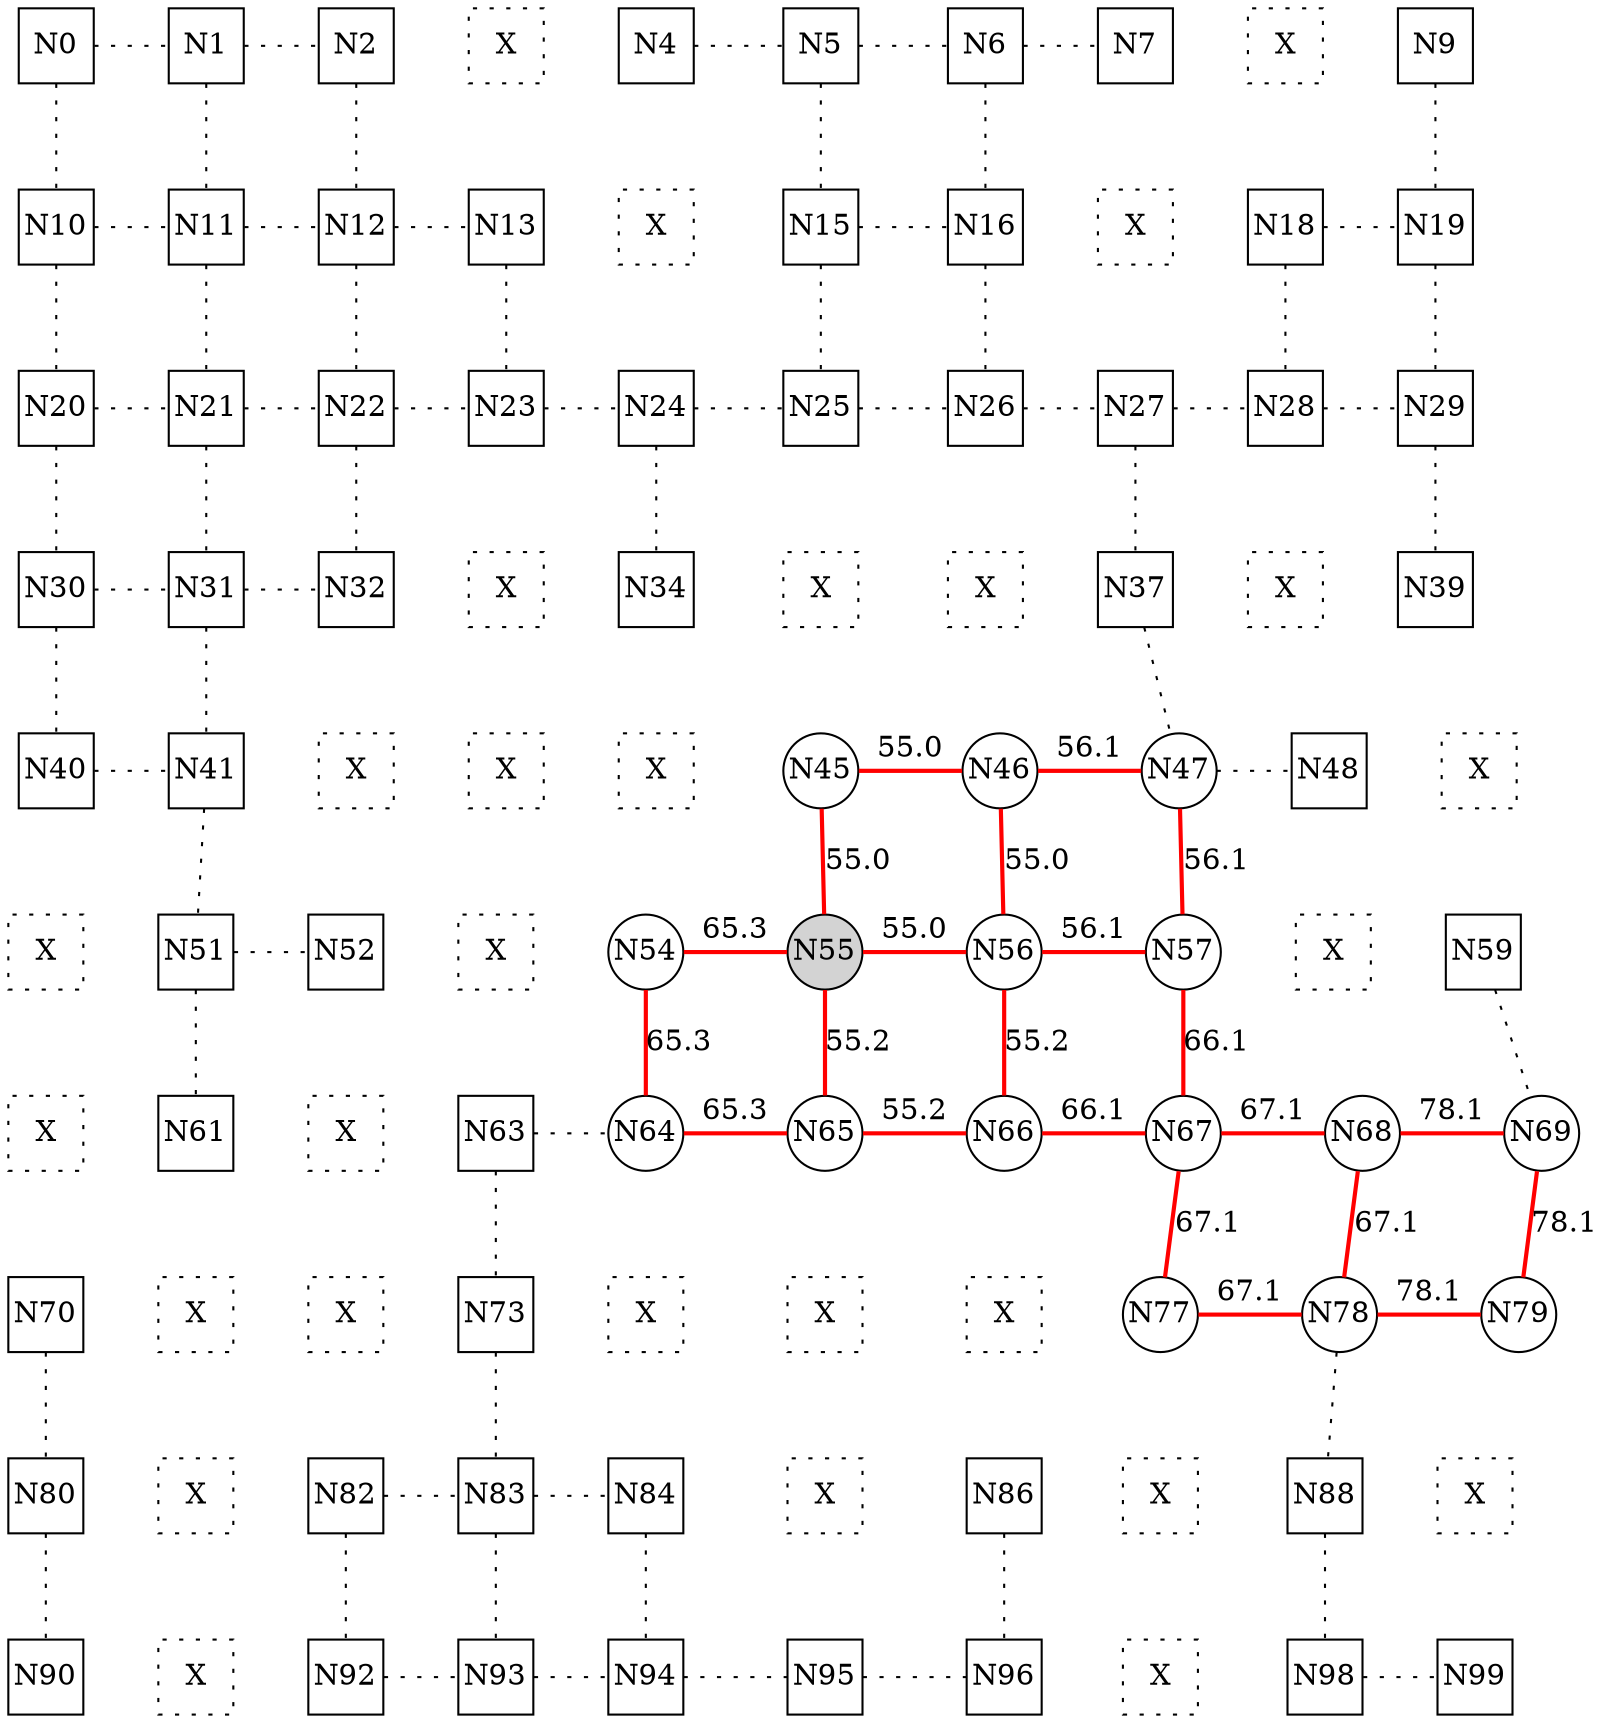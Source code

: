 
 digraph G { graph [layout=dot] 
 {rank=same; N0 [shape=square, fixedsize=true]; N1 [shape=square, fixedsize=true]; N2 [shape=square, fixedsize=true]; N3 [shape=square, style=dotted, fixedsize=true, label=X]; N4 [shape=square, fixedsize=true]; N5 [shape=square, fixedsize=true]; N6 [shape=square, fixedsize=true]; N7 [shape=square, fixedsize=true]; N8 [shape=square, style=dotted, fixedsize=true, label=X]; N9 [shape=square, fixedsize=true];  }
 {rank=same; N10 [shape=square, fixedsize=true]; N11 [shape=square, fixedsize=true]; N12 [shape=square, fixedsize=true]; N13 [shape=square, fixedsize=true]; N14 [shape=square, style=dotted, fixedsize=true, label=X]; N15 [shape=square, fixedsize=true]; N16 [shape=square, fixedsize=true]; N17 [shape=square, style=dotted, fixedsize=true, label=X]; N18 [shape=square, fixedsize=true]; N19 [shape=square, fixedsize=true];  }
 {rank=same; N20 [shape=square, fixedsize=true]; N21 [shape=square, fixedsize=true]; N22 [shape=square, fixedsize=true]; N23 [shape=square, fixedsize=true]; N24 [shape=square, fixedsize=true]; N25 [shape=square, fixedsize=true]; N26 [shape=square, fixedsize=true]; N27 [shape=square, fixedsize=true]; N28 [shape=square, fixedsize=true]; N29 [shape=square, fixedsize=true];  }
 {rank=same; N30 [shape=square, fixedsize=true]; N31 [shape=square, fixedsize=true]; N32 [shape=square, fixedsize=true]; N33 [shape=square, style=dotted, fixedsize=true, label=X]; N34 [shape=square, fixedsize=true]; N35 [shape=square, style=dotted, fixedsize=true, label=X]; N36 [shape=square, style=dotted, fixedsize=true, label=X]; N37 [shape=square, fixedsize=true]; N38 [shape=square, style=dotted, fixedsize=true, label=X]; N39 [shape=square, fixedsize=true];  }
 {rank=same; N40 [shape=square, fixedsize=true]; N41 [shape=square, fixedsize=true]; N42 [shape=square, style=dotted, fixedsize=true, label=X]; N43 [shape=square, style=dotted, fixedsize=true, label=X]; N44 [shape=square, style=dotted, fixedsize=true, label=X]; N45 [shape=circle, fixedsize=true]; N46 [shape=circle, fixedsize=true]; N47 [shape=circle, fixedsize=true]; N48 [shape=square, fixedsize=true]; N49 [shape=square, style=dotted, fixedsize=true, label=X];  }
 {rank=same; N50 [shape=square, style=dotted, fixedsize=true, label=X]; N51 [shape=square, fixedsize=true]; N52 [shape=square, fixedsize=true]; N53 [shape=square, style=dotted, fixedsize=true, label=X]; N54 [shape=circle, fixedsize=true]; N55 [shape=circle, style=filled, fixedsize=true]; N56 [shape=circle, fixedsize=true]; N57 [shape=circle, fixedsize=true]; N58 [shape=square, style=dotted, fixedsize=true, label=X]; N59 [shape=square, fixedsize=true];  }
 {rank=same; N60 [shape=square, style=dotted, fixedsize=true, label=X]; N61 [shape=square, fixedsize=true]; N62 [shape=square, style=dotted, fixedsize=true, label=X]; N63 [shape=square, fixedsize=true]; N64 [shape=circle, fixedsize=true]; N65 [shape=circle, fixedsize=true]; N66 [shape=circle, fixedsize=true]; N67 [shape=circle, fixedsize=true]; N68 [shape=circle, fixedsize=true]; N69 [shape=circle, fixedsize=true];  }
 {rank=same; N70 [shape=square, fixedsize=true]; N71 [shape=square, style=dotted, fixedsize=true, label=X]; N72 [shape=square, style=dotted, fixedsize=true, label=X]; N73 [shape=square, fixedsize=true]; N74 [shape=square, style=dotted, fixedsize=true, label=X]; N75 [shape=square, style=dotted, fixedsize=true, label=X]; N76 [shape=square, style=dotted, fixedsize=true, label=X]; N77 [shape=circle, fixedsize=true]; N78 [shape=circle, fixedsize=true]; N79 [shape=circle, fixedsize=true];  }
 {rank=same; N80 [shape=square, fixedsize=true]; N81 [shape=square, style=dotted, fixedsize=true, label=X]; N82 [shape=square, fixedsize=true]; N83 [shape=square, fixedsize=true]; N84 [shape=square, fixedsize=true]; N85 [shape=square, style=dotted, fixedsize=true, label=X]; N86 [shape=square, fixedsize=true]; N87 [shape=square, style=dotted, fixedsize=true, label=X]; N88 [shape=square, fixedsize=true]; N89 [shape=square, style=dotted, fixedsize=true, label=X];  }
 {rank=same; N90 [shape=square, fixedsize=true]; N91 [shape=square, style=dotted, fixedsize=true, label=X]; N92 [shape=square, fixedsize=true]; N93 [shape=square, fixedsize=true]; N94 [shape=square, fixedsize=true]; N95 [shape=square, fixedsize=true]; N96 [shape=square, fixedsize=true]; N97 [shape=square, style=dotted, fixedsize=true, label=X]; N98 [shape=square, fixedsize=true]; N99 [shape=square, fixedsize=true];  }
N0->N1 [dir=none, style=dotted, label=""]
N1->N2 [dir=none, style=dotted, label=""]
N2->N3 [dir=none, style=invis, label=" "]
N3->N4 [dir=none, style=invis, label=" "]
N4->N5 [dir=none, style=dotted, label=""]
N5->N6 [dir=none, style=dotted, label=""]
N6->N7 [dir=none, style=dotted, label=""]
N7->N8 [dir=none, style=invis, label=" "]
N8->N9 [dir=none, style=invis, label=" "]
N10->N11 [dir=none, style=dotted, label=""]
N11->N12 [dir=none, style=dotted, label=""]
N12->N13 [dir=none, style=dotted, label=""]
N13->N14 [dir=none, style=invis, label=" "]
N14->N15 [dir=none, style=invis, label=" "]
N15->N16 [dir=none, style=dotted, label=""]
N16->N17 [dir=none, style=invis, label=" "]
N17->N18 [dir=none, style=invis, label=" "]
N18->N19 [dir=none, style=dotted, label=""]
N20->N21 [dir=none, style=dotted, label=""]
N21->N22 [dir=none, style=dotted, label=""]
N22->N23 [dir=none, style=dotted, label=""]
N23->N24 [dir=none, style=dotted, label=""]
N24->N25 [dir=none, style=dotted, label=""]
N25->N26 [dir=none, style=dotted, label=""]
N26->N27 [dir=none, style=dotted, label=""]
N27->N28 [dir=none, style=dotted, label=""]
N28->N29 [dir=none, style=dotted, label=""]
N30->N31 [dir=none, style=dotted, label=""]
N31->N32 [dir=none, style=dotted, label=""]
N32->N33 [dir=none, style=invis, label=" "]
N33->N34 [dir=none, style=invis, label=" "]
N34->N35 [dir=none, style=invis, label=" "]
N35->N36 [dir=none, style=invis, label=" "]
N36->N37 [dir=none, style=invis, label=" "]
N37->N38 [dir=none, style=invis, label=" "]
N38->N39 [dir=none, style=invis, label=" "]
N40->N41 [dir=none, style=dotted, label=""]
N41->N42 [dir=none, style=invis, label=" "]
N42->N43 [dir=none, style=invis, label=" "]
N43->N44 [dir=none, style=invis, label=" "]
N44->N45 [dir=none, style=invis, label=" "]
N45->N46 [dir=none, color=red, style=bold, label="55.0"]
N46->N47 [dir=none, color=red, style=bold, label="56.1"]
N47->N48 [dir=none, style=dotted, label=""]
N48->N49 [dir=none, style=invis, label=" "]
N50->N51 [dir=none, style=invis, label=" "]
N51->N52 [dir=none, style=dotted, label=""]
N52->N53 [dir=none, style=invis, label=" "]
N53->N54 [dir=none, style=invis, label=" "]
N54->N55 [dir=none, color=red, style=bold, label="65.3"]
N55->N56 [dir=none, color=red, style=bold, label="55.0"]
N56->N57 [dir=none, color=red, style=bold, label="56.1"]
N57->N58 [dir=none, style=invis, label=" "]
N58->N59 [dir=none, style=invis, label=" "]
N60->N61 [dir=none, style=invis, label=" "]
N61->N62 [dir=none, style=invis, label=" "]
N62->N63 [dir=none, style=invis, label=" "]
N63->N64 [dir=none, style=dotted, label=""]
N64->N65 [dir=none, color=red, style=bold, label="65.3"]
N65->N66 [dir=none, color=red, style=bold, label="55.2"]
N66->N67 [dir=none, color=red, style=bold, label="66.1"]
N67->N68 [dir=none, color=red, style=bold, label="67.1"]
N68->N69 [dir=none, color=red, style=bold, label="78.1"]
N70->N71 [dir=none, style=invis, label=" "]
N71->N72 [dir=none, style=invis, label=" "]
N72->N73 [dir=none, style=invis, label=" "]
N73->N74 [dir=none, style=invis, label=" "]
N74->N75 [dir=none, style=invis, label=" "]
N75->N76 [dir=none, style=invis, label=" "]
N76->N77 [dir=none, style=invis, label=" "]
N77->N78 [dir=none, color=red, style=bold, label="67.1"]
N78->N79 [dir=none, color=red, style=bold, label="78.1"]
N80->N81 [dir=none, style=invis, label=" "]
N81->N82 [dir=none, style=invis, label=" "]
N82->N83 [dir=none, style=dotted, label=""]
N83->N84 [dir=none, style=dotted, label=""]
N84->N85 [dir=none, style=invis, label=" "]
N85->N86 [dir=none, style=invis, label=" "]
N86->N87 [dir=none, style=invis, label=" "]
N87->N88 [dir=none, style=invis, label=" "]
N88->N89 [dir=none, style=invis, label=" "]
N90->N91 [dir=none, style=invis, label=" "]
N91->N92 [dir=none, style=invis, label=" "]
N92->N93 [dir=none, style=dotted, label=""]
N93->N94 [dir=none, style=dotted, label=""]
N94->N95 [dir=none, style=dotted, label=""]
N95->N96 [dir=none, style=dotted, label=""]
N96->N97 [dir=none, style=invis, label=" "]
N97->N98 [dir=none, style=invis, label=" "]
N98->N99 [dir=none, style=dotted, label=""]
N0->N10 [dir=none, style=dotted, label=""]
N10->N20 [dir=none, style=dotted, label=""]
N20->N30 [dir=none, style=dotted, label=""]
N30->N40 [dir=none, style=dotted, label=""]
N40->N50 [dir=none, style=invis, label=" "]
N50->N60 [dir=none, style=invis, label=" "]
N60->N70 [dir=none, style=invis, label=" "]
N70->N80 [dir=none, style=dotted, label=""]
N80->N90 [dir=none, style=dotted, label=""]
N1->N11 [dir=none, style=dotted, label=""]
N11->N21 [dir=none, style=dotted, label=""]
N21->N31 [dir=none, style=dotted, label=""]
N31->N41 [dir=none, style=dotted, label=""]
N41->N51 [dir=none, style=dotted, label=""]
N51->N61 [dir=none, style=dotted, label=""]
N61->N71 [dir=none, style=invis, label=" "]
N71->N81 [dir=none, style=invis, label=" "]
N81->N91 [dir=none, style=invis, label=" "]
N2->N12 [dir=none, style=dotted, label=""]
N12->N22 [dir=none, style=dotted, label=""]
N22->N32 [dir=none, style=dotted, label=""]
N32->N42 [dir=none, style=invis, label=" "]
N42->N52 [dir=none, style=invis, label=" "]
N52->N62 [dir=none, style=invis, label=" "]
N62->N72 [dir=none, style=invis, label=" "]
N72->N82 [dir=none, style=invis, label=" "]
N82->N92 [dir=none, style=dotted, label=""]
N3->N13 [dir=none, style=invis, label=" "]
N13->N23 [dir=none, style=dotted, label=""]
N23->N33 [dir=none, style=invis, label=" "]
N33->N43 [dir=none, style=invis, label=" "]
N43->N53 [dir=none, style=invis, label=" "]
N53->N63 [dir=none, style=invis, label=" "]
N63->N73 [dir=none, style=dotted, label=""]
N73->N83 [dir=none, style=dotted, label=""]
N83->N93 [dir=none, style=dotted, label=""]
N4->N14 [dir=none, style=invis, label=" "]
N14->N24 [dir=none, style=invis, label=" "]
N24->N34 [dir=none, style=dotted, label=""]
N34->N44 [dir=none, style=invis, label=" "]
N44->N54 [dir=none, style=invis, label=" "]
N54->N64 [dir=none, color=red, style=bold, label="65.3"]
N64->N74 [dir=none, style=invis, label=" "]
N74->N84 [dir=none, style=invis, label=" "]
N84->N94 [dir=none, style=dotted, label=""]
N5->N15 [dir=none, style=dotted, label=""]
N15->N25 [dir=none, style=dotted, label=""]
N25->N35 [dir=none, style=invis, label=" "]
N35->N45 [dir=none, style=invis, label=" "]
N45->N55 [dir=none, color=red, style=bold, label="55.0"]
N55->N65 [dir=none, color=red, style=bold, label="55.2"]
N65->N75 [dir=none, style=invis, label=" "]
N75->N85 [dir=none, style=invis, label=" "]
N85->N95 [dir=none, style=invis, label=" "]
N6->N16 [dir=none, style=dotted, label=""]
N16->N26 [dir=none, style=dotted, label=""]
N26->N36 [dir=none, style=invis, label=" "]
N36->N46 [dir=none, style=invis, label=" "]
N46->N56 [dir=none, color=red, style=bold, label="55.0"]
N56->N66 [dir=none, color=red, style=bold, label="55.2"]
N66->N76 [dir=none, style=invis, label=" "]
N76->N86 [dir=none, style=invis, label=" "]
N86->N96 [dir=none, style=dotted, label=""]
N7->N17 [dir=none, style=invis, label=" "]
N17->N27 [dir=none, style=invis, label=" "]
N27->N37 [dir=none, style=dotted, label=""]
N37->N47 [dir=none, style=dotted, label=""]
N47->N57 [dir=none, color=red, style=bold, label="56.1"]
N57->N67 [dir=none, color=red, style=bold, label="66.1"]
N67->N77 [dir=none, color=red, style=bold, label="67.1"]
N77->N87 [dir=none, style=invis, label=" "]
N87->N97 [dir=none, style=invis, label=" "]
N8->N18 [dir=none, style=invis, label=" "]
N18->N28 [dir=none, style=dotted, label=""]
N28->N38 [dir=none, style=invis, label=" "]
N38->N48 [dir=none, style=invis, label=" "]
N48->N58 [dir=none, style=invis, label=" "]
N58->N68 [dir=none, style=invis, label=" "]
N68->N78 [dir=none, color=red, style=bold, label="67.1"]
N78->N88 [dir=none, style=dotted, label=""]
N88->N98 [dir=none, style=dotted, label=""]
N9->N19 [dir=none, style=dotted, label=""]
N19->N29 [dir=none, style=dotted, label=""]
N29->N39 [dir=none, style=dotted, label=""]
N39->N49 [dir=none, style=invis, label=" "]
N49->N59 [dir=none, style=invis, label=" "]
N59->N69 [dir=none, style=dotted, label=""]
N69->N79 [dir=none, color=red, style=bold, label="78.1"]
N79->N89 [dir=none, style=invis, label=" "]
N89->N99 [dir=none, style=invis, label=" "]
 }